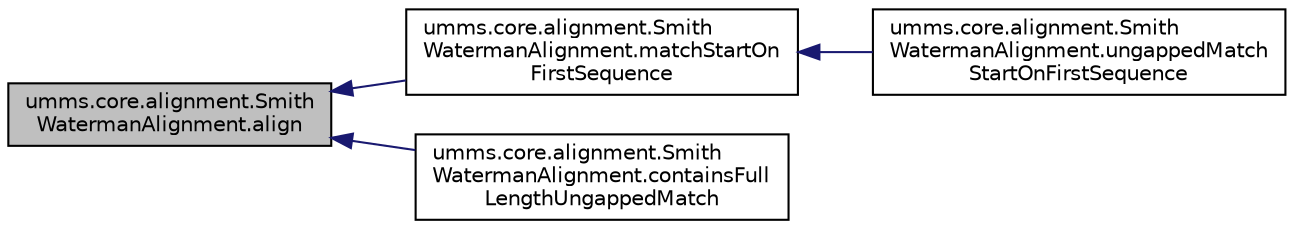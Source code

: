 digraph "umms.core.alignment.SmithWatermanAlignment.align"
{
  edge [fontname="Helvetica",fontsize="10",labelfontname="Helvetica",labelfontsize="10"];
  node [fontname="Helvetica",fontsize="10",shape=record];
  rankdir="LR";
  Node1 [label="umms.core.alignment.Smith\lWatermanAlignment.align",height=0.2,width=0.4,color="black", fillcolor="grey75", style="filled" fontcolor="black"];
  Node1 -> Node2 [dir="back",color="midnightblue",fontsize="10",style="solid",fontname="Helvetica"];
  Node2 [label="umms.core.alignment.Smith\lWatermanAlignment.matchStartOn\lFirstSequence",height=0.2,width=0.4,color="black", fillcolor="white", style="filled",URL="$classumms_1_1core_1_1alignment_1_1_smith_waterman_alignment.html#aefe75b54dc89476479283e1f8060062f"];
  Node2 -> Node3 [dir="back",color="midnightblue",fontsize="10",style="solid",fontname="Helvetica"];
  Node3 [label="umms.core.alignment.Smith\lWatermanAlignment.ungappedMatch\lStartOnFirstSequence",height=0.2,width=0.4,color="black", fillcolor="white", style="filled",URL="$classumms_1_1core_1_1alignment_1_1_smith_waterman_alignment.html#acd040e57ba29f4ef0abc1ac103845c3d"];
  Node1 -> Node4 [dir="back",color="midnightblue",fontsize="10",style="solid",fontname="Helvetica"];
  Node4 [label="umms.core.alignment.Smith\lWatermanAlignment.containsFull\lLengthUngappedMatch",height=0.2,width=0.4,color="black", fillcolor="white", style="filled",URL="$classumms_1_1core_1_1alignment_1_1_smith_waterman_alignment.html#a32ced5efd4ee94d9b076d217153e43c2"];
}
